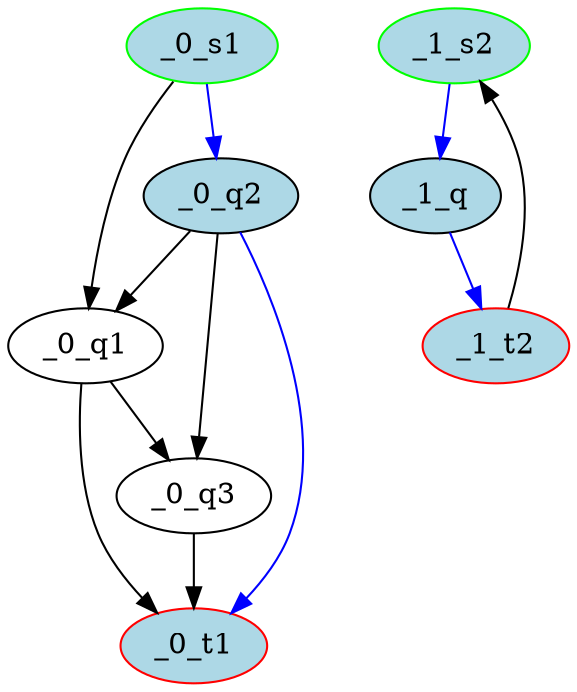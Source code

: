 digraph Sol_l2{
_0_s1 [initial=1,color=green][style=filled,fillcolor=lightblue];
_0_t1 [final=1,color=red][style=filled,fillcolor=lightblue];
_0_q1 ;
_0_q2 [style=filled,fillcolor=lightblue];
_0_q3 ;
_0_s1 -> _0_q1 ;
_0_s1 -> _0_q2 [color=blue];
_0_q1 -> _0_t1 ;
_0_q1 -> _0_q3 ;
_0_q2 -> _0_t1 [color=blue];
_0_q2 -> _0_q1 ;
_0_q2 -> _0_q3 ;
_0_q3 -> _0_t1 ;
_1_s2 [initial=1,color=green][style=filled,fillcolor=lightblue];
_1_t2 [final=1,color=red][style=filled,fillcolor=lightblue];
_1_q [style=filled,fillcolor=lightblue];
_1_s2 -> _1_q [color=blue];
_1_t2 -> _1_s2 ;
_1_q -> _1_t2 [color=blue];
}
